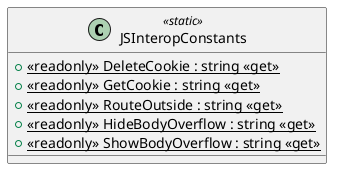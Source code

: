 @startuml JSInteropConstants
class JSInteropConstants <<static>>  {
    + {static} <<readonly>> DeleteCookie : string <<get>>
    + {static} <<readonly>> GetCookie : string <<get>>
    + {static} <<readonly>> RouteOutside : string <<get>>
    + {static} <<readonly>> HideBodyOverflow : string <<get>>
    + {static} <<readonly>> ShowBodyOverflow : string <<get>>
}
@enduml